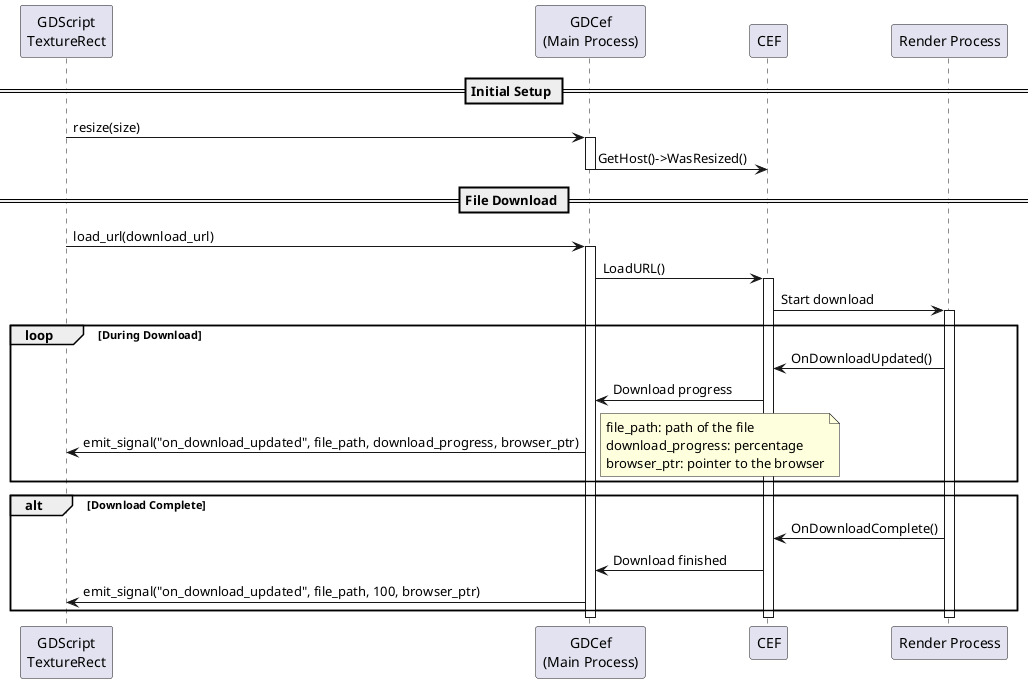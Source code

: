 @startuml

participant "GDScript\nTextureRect" as GD
participant "GDCef\n(Main Process)" as MP
participant "CEF" as CEF
participant "Render Process" as RP

== Initial Setup ==

GD -> MP : resize(size)
activate MP
MP -> CEF : GetHost()->WasResized()
deactivate MP

== File Download ==

GD -> MP : load_url(download_url)
activate MP
MP -> CEF : LoadURL()
activate CEF

CEF -> RP : Start download
activate RP

loop During Download
    RP -> CEF : OnDownloadUpdated()
    CEF -> MP : Download progress
    MP -> GD : emit_signal("on_download_updated", file_path, download_progress, browser_ptr)
    note right: file_path: path of the file\ndownload_progress: percentage\nbrowser_ptr: pointer to the browser
end

alt Download Complete
    RP -> CEF : OnDownloadComplete()
    CEF -> MP : Download finished
    MP -> GD : emit_signal("on_download_updated", file_path, 100, browser_ptr)
end

deactivate RP
deactivate CEF
deactivate MP

@enduml